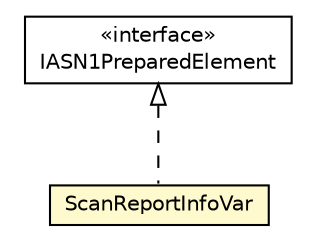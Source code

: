 #!/usr/local/bin/dot
#
# Class diagram 
# Generated by UMLGraph version R5_6-24-gf6e263 (http://www.umlgraph.org/)
#

digraph G {
	edge [fontname="Helvetica",fontsize=10,labelfontname="Helvetica",labelfontsize=10];
	node [fontname="Helvetica",fontsize=10,shape=plaintext];
	nodesep=0.25;
	ranksep=0.5;
	// org.universAAL.lddi.lib.ieeex73std.org.bn.coders.IASN1PreparedElement
	c7203847 [label=<<table title="org.universAAL.lddi.lib.ieeex73std.org.bn.coders.IASN1PreparedElement" border="0" cellborder="1" cellspacing="0" cellpadding="2" port="p" href="../../org/bn/coders/IASN1PreparedElement.html">
		<tr><td><table border="0" cellspacing="0" cellpadding="1">
<tr><td align="center" balign="center"> &#171;interface&#187; </td></tr>
<tr><td align="center" balign="center"> IASN1PreparedElement </td></tr>
		</table></td></tr>
		</table>>, URL="../../org/bn/coders/IASN1PreparedElement.html", fontname="Helvetica", fontcolor="black", fontsize=10.0];
	// org.universAAL.lddi.lib.ieeex73std.x73.p20601.ScanReportInfoVar
	c7204024 [label=<<table title="org.universAAL.lddi.lib.ieeex73std.x73.p20601.ScanReportInfoVar" border="0" cellborder="1" cellspacing="0" cellpadding="2" port="p" bgcolor="lemonChiffon" href="./ScanReportInfoVar.html">
		<tr><td><table border="0" cellspacing="0" cellpadding="1">
<tr><td align="center" balign="center"> ScanReportInfoVar </td></tr>
		</table></td></tr>
		</table>>, URL="./ScanReportInfoVar.html", fontname="Helvetica", fontcolor="black", fontsize=10.0];
	//org.universAAL.lddi.lib.ieeex73std.x73.p20601.ScanReportInfoVar implements org.universAAL.lddi.lib.ieeex73std.org.bn.coders.IASN1PreparedElement
	c7203847:p -> c7204024:p [dir=back,arrowtail=empty,style=dashed];
}

